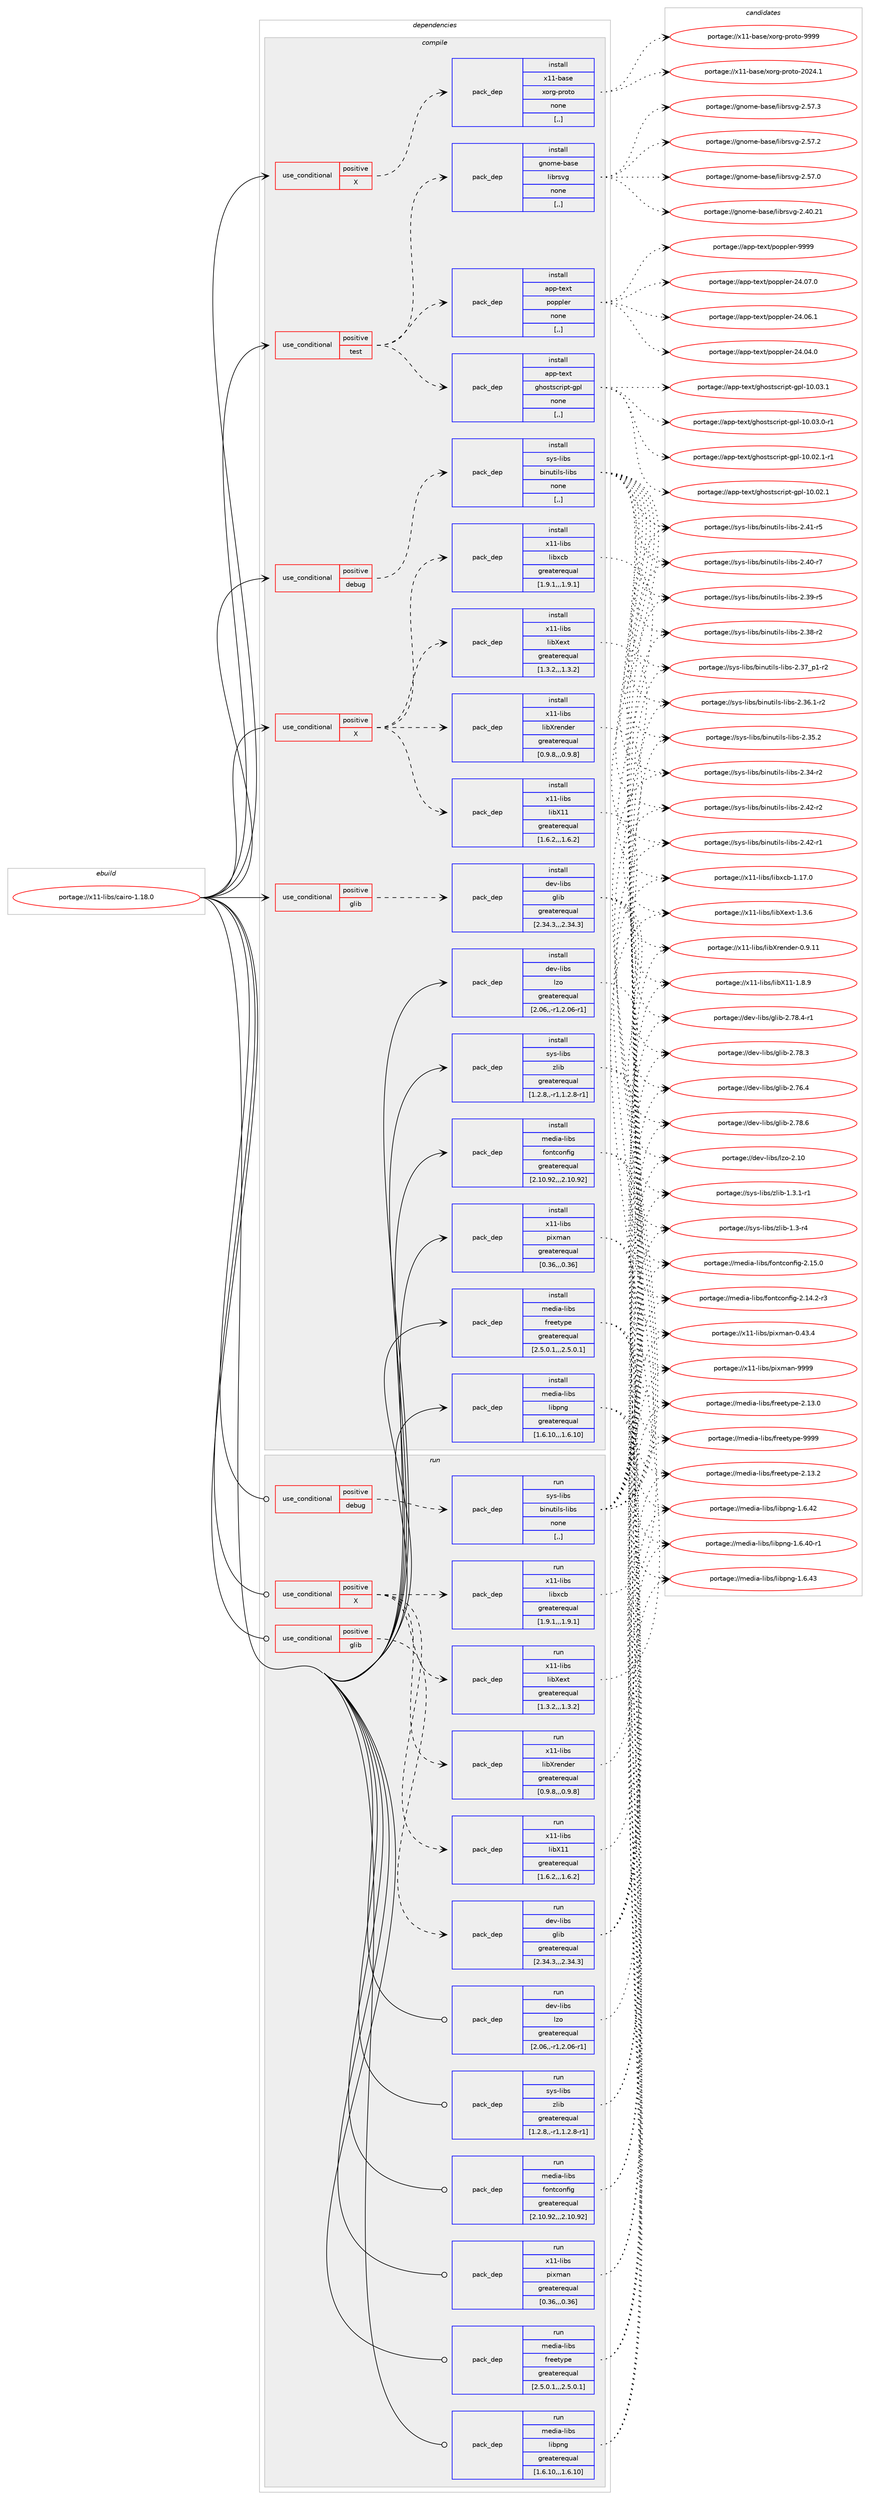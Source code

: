 digraph prolog {

# *************
# Graph options
# *************

newrank=true;
concentrate=true;
compound=true;
graph [rankdir=LR,fontname=Helvetica,fontsize=10,ranksep=1.5];#, ranksep=2.5, nodesep=0.2];
edge  [arrowhead=vee];
node  [fontname=Helvetica,fontsize=10];

# **********
# The ebuild
# **********

subgraph cluster_leftcol {
color=gray;
label=<<i>ebuild</i>>;
id [label="portage://x11-libs/cairo-1.18.0", color=red, width=4, href="../x11-libs/cairo-1.18.0.svg"];
}

# ****************
# The dependencies
# ****************

subgraph cluster_midcol {
color=gray;
label=<<i>dependencies</i>>;
subgraph cluster_compile {
fillcolor="#eeeeee";
style=filled;
label=<<i>compile</i>>;
subgraph cond120825 {
dependency454484 [label=<<TABLE BORDER="0" CELLBORDER="1" CELLSPACING="0" CELLPADDING="4"><TR><TD ROWSPAN="3" CELLPADDING="10">use_conditional</TD></TR><TR><TD>positive</TD></TR><TR><TD>X</TD></TR></TABLE>>, shape=none, color=red];
subgraph pack330293 {
dependency454485 [label=<<TABLE BORDER="0" CELLBORDER="1" CELLSPACING="0" CELLPADDING="4" WIDTH="220"><TR><TD ROWSPAN="6" CELLPADDING="30">pack_dep</TD></TR><TR><TD WIDTH="110">install</TD></TR><TR><TD>x11-base</TD></TR><TR><TD>xorg-proto</TD></TR><TR><TD>none</TD></TR><TR><TD>[,,]</TD></TR></TABLE>>, shape=none, color=blue];
}
dependency454484:e -> dependency454485:w [weight=20,style="dashed",arrowhead="vee"];
}
id:e -> dependency454484:w [weight=20,style="solid",arrowhead="vee"];
subgraph cond120826 {
dependency454486 [label=<<TABLE BORDER="0" CELLBORDER="1" CELLSPACING="0" CELLPADDING="4"><TR><TD ROWSPAN="3" CELLPADDING="10">use_conditional</TD></TR><TR><TD>positive</TD></TR><TR><TD>X</TD></TR></TABLE>>, shape=none, color=red];
subgraph pack330294 {
dependency454487 [label=<<TABLE BORDER="0" CELLBORDER="1" CELLSPACING="0" CELLPADDING="4" WIDTH="220"><TR><TD ROWSPAN="6" CELLPADDING="30">pack_dep</TD></TR><TR><TD WIDTH="110">install</TD></TR><TR><TD>x11-libs</TD></TR><TR><TD>libXrender</TD></TR><TR><TD>greaterequal</TD></TR><TR><TD>[0.9.8,,,0.9.8]</TD></TR></TABLE>>, shape=none, color=blue];
}
dependency454486:e -> dependency454487:w [weight=20,style="dashed",arrowhead="vee"];
subgraph pack330295 {
dependency454488 [label=<<TABLE BORDER="0" CELLBORDER="1" CELLSPACING="0" CELLPADDING="4" WIDTH="220"><TR><TD ROWSPAN="6" CELLPADDING="30">pack_dep</TD></TR><TR><TD WIDTH="110">install</TD></TR><TR><TD>x11-libs</TD></TR><TR><TD>libXext</TD></TR><TR><TD>greaterequal</TD></TR><TR><TD>[1.3.2,,,1.3.2]</TD></TR></TABLE>>, shape=none, color=blue];
}
dependency454486:e -> dependency454488:w [weight=20,style="dashed",arrowhead="vee"];
subgraph pack330296 {
dependency454489 [label=<<TABLE BORDER="0" CELLBORDER="1" CELLSPACING="0" CELLPADDING="4" WIDTH="220"><TR><TD ROWSPAN="6" CELLPADDING="30">pack_dep</TD></TR><TR><TD WIDTH="110">install</TD></TR><TR><TD>x11-libs</TD></TR><TR><TD>libX11</TD></TR><TR><TD>greaterequal</TD></TR><TR><TD>[1.6.2,,,1.6.2]</TD></TR></TABLE>>, shape=none, color=blue];
}
dependency454486:e -> dependency454489:w [weight=20,style="dashed",arrowhead="vee"];
subgraph pack330297 {
dependency454490 [label=<<TABLE BORDER="0" CELLBORDER="1" CELLSPACING="0" CELLPADDING="4" WIDTH="220"><TR><TD ROWSPAN="6" CELLPADDING="30">pack_dep</TD></TR><TR><TD WIDTH="110">install</TD></TR><TR><TD>x11-libs</TD></TR><TR><TD>libxcb</TD></TR><TR><TD>greaterequal</TD></TR><TR><TD>[1.9.1,,,1.9.1]</TD></TR></TABLE>>, shape=none, color=blue];
}
dependency454486:e -> dependency454490:w [weight=20,style="dashed",arrowhead="vee"];
}
id:e -> dependency454486:w [weight=20,style="solid",arrowhead="vee"];
subgraph cond120827 {
dependency454491 [label=<<TABLE BORDER="0" CELLBORDER="1" CELLSPACING="0" CELLPADDING="4"><TR><TD ROWSPAN="3" CELLPADDING="10">use_conditional</TD></TR><TR><TD>positive</TD></TR><TR><TD>debug</TD></TR></TABLE>>, shape=none, color=red];
subgraph pack330298 {
dependency454492 [label=<<TABLE BORDER="0" CELLBORDER="1" CELLSPACING="0" CELLPADDING="4" WIDTH="220"><TR><TD ROWSPAN="6" CELLPADDING="30">pack_dep</TD></TR><TR><TD WIDTH="110">install</TD></TR><TR><TD>sys-libs</TD></TR><TR><TD>binutils-libs</TD></TR><TR><TD>none</TD></TR><TR><TD>[,,]</TD></TR></TABLE>>, shape=none, color=blue];
}
dependency454491:e -> dependency454492:w [weight=20,style="dashed",arrowhead="vee"];
}
id:e -> dependency454491:w [weight=20,style="solid",arrowhead="vee"];
subgraph cond120828 {
dependency454493 [label=<<TABLE BORDER="0" CELLBORDER="1" CELLSPACING="0" CELLPADDING="4"><TR><TD ROWSPAN="3" CELLPADDING="10">use_conditional</TD></TR><TR><TD>positive</TD></TR><TR><TD>glib</TD></TR></TABLE>>, shape=none, color=red];
subgraph pack330299 {
dependency454494 [label=<<TABLE BORDER="0" CELLBORDER="1" CELLSPACING="0" CELLPADDING="4" WIDTH="220"><TR><TD ROWSPAN="6" CELLPADDING="30">pack_dep</TD></TR><TR><TD WIDTH="110">install</TD></TR><TR><TD>dev-libs</TD></TR><TR><TD>glib</TD></TR><TR><TD>greaterequal</TD></TR><TR><TD>[2.34.3,,,2.34.3]</TD></TR></TABLE>>, shape=none, color=blue];
}
dependency454493:e -> dependency454494:w [weight=20,style="dashed",arrowhead="vee"];
}
id:e -> dependency454493:w [weight=20,style="solid",arrowhead="vee"];
subgraph cond120829 {
dependency454495 [label=<<TABLE BORDER="0" CELLBORDER="1" CELLSPACING="0" CELLPADDING="4"><TR><TD ROWSPAN="3" CELLPADDING="10">use_conditional</TD></TR><TR><TD>positive</TD></TR><TR><TD>test</TD></TR></TABLE>>, shape=none, color=red];
subgraph pack330300 {
dependency454496 [label=<<TABLE BORDER="0" CELLBORDER="1" CELLSPACING="0" CELLPADDING="4" WIDTH="220"><TR><TD ROWSPAN="6" CELLPADDING="30">pack_dep</TD></TR><TR><TD WIDTH="110">install</TD></TR><TR><TD>app-text</TD></TR><TR><TD>ghostscript-gpl</TD></TR><TR><TD>none</TD></TR><TR><TD>[,,]</TD></TR></TABLE>>, shape=none, color=blue];
}
dependency454495:e -> dependency454496:w [weight=20,style="dashed",arrowhead="vee"];
subgraph pack330301 {
dependency454497 [label=<<TABLE BORDER="0" CELLBORDER="1" CELLSPACING="0" CELLPADDING="4" WIDTH="220"><TR><TD ROWSPAN="6" CELLPADDING="30">pack_dep</TD></TR><TR><TD WIDTH="110">install</TD></TR><TR><TD>app-text</TD></TR><TR><TD>poppler</TD></TR><TR><TD>none</TD></TR><TR><TD>[,,]</TD></TR></TABLE>>, shape=none, color=blue];
}
dependency454495:e -> dependency454497:w [weight=20,style="dashed",arrowhead="vee"];
subgraph pack330302 {
dependency454498 [label=<<TABLE BORDER="0" CELLBORDER="1" CELLSPACING="0" CELLPADDING="4" WIDTH="220"><TR><TD ROWSPAN="6" CELLPADDING="30">pack_dep</TD></TR><TR><TD WIDTH="110">install</TD></TR><TR><TD>gnome-base</TD></TR><TR><TD>librsvg</TD></TR><TR><TD>none</TD></TR><TR><TD>[,,]</TD></TR></TABLE>>, shape=none, color=blue];
}
dependency454495:e -> dependency454498:w [weight=20,style="dashed",arrowhead="vee"];
}
id:e -> dependency454495:w [weight=20,style="solid",arrowhead="vee"];
subgraph pack330303 {
dependency454499 [label=<<TABLE BORDER="0" CELLBORDER="1" CELLSPACING="0" CELLPADDING="4" WIDTH="220"><TR><TD ROWSPAN="6" CELLPADDING="30">pack_dep</TD></TR><TR><TD WIDTH="110">install</TD></TR><TR><TD>dev-libs</TD></TR><TR><TD>lzo</TD></TR><TR><TD>greaterequal</TD></TR><TR><TD>[2.06,,-r1,2.06-r1]</TD></TR></TABLE>>, shape=none, color=blue];
}
id:e -> dependency454499:w [weight=20,style="solid",arrowhead="vee"];
subgraph pack330304 {
dependency454500 [label=<<TABLE BORDER="0" CELLBORDER="1" CELLSPACING="0" CELLPADDING="4" WIDTH="220"><TR><TD ROWSPAN="6" CELLPADDING="30">pack_dep</TD></TR><TR><TD WIDTH="110">install</TD></TR><TR><TD>media-libs</TD></TR><TR><TD>fontconfig</TD></TR><TR><TD>greaterequal</TD></TR><TR><TD>[2.10.92,,,2.10.92]</TD></TR></TABLE>>, shape=none, color=blue];
}
id:e -> dependency454500:w [weight=20,style="solid",arrowhead="vee"];
subgraph pack330305 {
dependency454501 [label=<<TABLE BORDER="0" CELLBORDER="1" CELLSPACING="0" CELLPADDING="4" WIDTH="220"><TR><TD ROWSPAN="6" CELLPADDING="30">pack_dep</TD></TR><TR><TD WIDTH="110">install</TD></TR><TR><TD>media-libs</TD></TR><TR><TD>freetype</TD></TR><TR><TD>greaterequal</TD></TR><TR><TD>[2.5.0.1,,,2.5.0.1]</TD></TR></TABLE>>, shape=none, color=blue];
}
id:e -> dependency454501:w [weight=20,style="solid",arrowhead="vee"];
subgraph pack330306 {
dependency454502 [label=<<TABLE BORDER="0" CELLBORDER="1" CELLSPACING="0" CELLPADDING="4" WIDTH="220"><TR><TD ROWSPAN="6" CELLPADDING="30">pack_dep</TD></TR><TR><TD WIDTH="110">install</TD></TR><TR><TD>media-libs</TD></TR><TR><TD>libpng</TD></TR><TR><TD>greaterequal</TD></TR><TR><TD>[1.6.10,,,1.6.10]</TD></TR></TABLE>>, shape=none, color=blue];
}
id:e -> dependency454502:w [weight=20,style="solid",arrowhead="vee"];
subgraph pack330307 {
dependency454503 [label=<<TABLE BORDER="0" CELLBORDER="1" CELLSPACING="0" CELLPADDING="4" WIDTH="220"><TR><TD ROWSPAN="6" CELLPADDING="30">pack_dep</TD></TR><TR><TD WIDTH="110">install</TD></TR><TR><TD>sys-libs</TD></TR><TR><TD>zlib</TD></TR><TR><TD>greaterequal</TD></TR><TR><TD>[1.2.8,,-r1,1.2.8-r1]</TD></TR></TABLE>>, shape=none, color=blue];
}
id:e -> dependency454503:w [weight=20,style="solid",arrowhead="vee"];
subgraph pack330308 {
dependency454504 [label=<<TABLE BORDER="0" CELLBORDER="1" CELLSPACING="0" CELLPADDING="4" WIDTH="220"><TR><TD ROWSPAN="6" CELLPADDING="30">pack_dep</TD></TR><TR><TD WIDTH="110">install</TD></TR><TR><TD>x11-libs</TD></TR><TR><TD>pixman</TD></TR><TR><TD>greaterequal</TD></TR><TR><TD>[0.36,,,0.36]</TD></TR></TABLE>>, shape=none, color=blue];
}
id:e -> dependency454504:w [weight=20,style="solid",arrowhead="vee"];
}
subgraph cluster_compileandrun {
fillcolor="#eeeeee";
style=filled;
label=<<i>compile and run</i>>;
}
subgraph cluster_run {
fillcolor="#eeeeee";
style=filled;
label=<<i>run</i>>;
subgraph cond120830 {
dependency454505 [label=<<TABLE BORDER="0" CELLBORDER="1" CELLSPACING="0" CELLPADDING="4"><TR><TD ROWSPAN="3" CELLPADDING="10">use_conditional</TD></TR><TR><TD>positive</TD></TR><TR><TD>X</TD></TR></TABLE>>, shape=none, color=red];
subgraph pack330309 {
dependency454506 [label=<<TABLE BORDER="0" CELLBORDER="1" CELLSPACING="0" CELLPADDING="4" WIDTH="220"><TR><TD ROWSPAN="6" CELLPADDING="30">pack_dep</TD></TR><TR><TD WIDTH="110">run</TD></TR><TR><TD>x11-libs</TD></TR><TR><TD>libXrender</TD></TR><TR><TD>greaterequal</TD></TR><TR><TD>[0.9.8,,,0.9.8]</TD></TR></TABLE>>, shape=none, color=blue];
}
dependency454505:e -> dependency454506:w [weight=20,style="dashed",arrowhead="vee"];
subgraph pack330310 {
dependency454507 [label=<<TABLE BORDER="0" CELLBORDER="1" CELLSPACING="0" CELLPADDING="4" WIDTH="220"><TR><TD ROWSPAN="6" CELLPADDING="30">pack_dep</TD></TR><TR><TD WIDTH="110">run</TD></TR><TR><TD>x11-libs</TD></TR><TR><TD>libXext</TD></TR><TR><TD>greaterequal</TD></TR><TR><TD>[1.3.2,,,1.3.2]</TD></TR></TABLE>>, shape=none, color=blue];
}
dependency454505:e -> dependency454507:w [weight=20,style="dashed",arrowhead="vee"];
subgraph pack330311 {
dependency454508 [label=<<TABLE BORDER="0" CELLBORDER="1" CELLSPACING="0" CELLPADDING="4" WIDTH="220"><TR><TD ROWSPAN="6" CELLPADDING="30">pack_dep</TD></TR><TR><TD WIDTH="110">run</TD></TR><TR><TD>x11-libs</TD></TR><TR><TD>libX11</TD></TR><TR><TD>greaterequal</TD></TR><TR><TD>[1.6.2,,,1.6.2]</TD></TR></TABLE>>, shape=none, color=blue];
}
dependency454505:e -> dependency454508:w [weight=20,style="dashed",arrowhead="vee"];
subgraph pack330312 {
dependency454509 [label=<<TABLE BORDER="0" CELLBORDER="1" CELLSPACING="0" CELLPADDING="4" WIDTH="220"><TR><TD ROWSPAN="6" CELLPADDING="30">pack_dep</TD></TR><TR><TD WIDTH="110">run</TD></TR><TR><TD>x11-libs</TD></TR><TR><TD>libxcb</TD></TR><TR><TD>greaterequal</TD></TR><TR><TD>[1.9.1,,,1.9.1]</TD></TR></TABLE>>, shape=none, color=blue];
}
dependency454505:e -> dependency454509:w [weight=20,style="dashed",arrowhead="vee"];
}
id:e -> dependency454505:w [weight=20,style="solid",arrowhead="odot"];
subgraph cond120831 {
dependency454510 [label=<<TABLE BORDER="0" CELLBORDER="1" CELLSPACING="0" CELLPADDING="4"><TR><TD ROWSPAN="3" CELLPADDING="10">use_conditional</TD></TR><TR><TD>positive</TD></TR><TR><TD>debug</TD></TR></TABLE>>, shape=none, color=red];
subgraph pack330313 {
dependency454511 [label=<<TABLE BORDER="0" CELLBORDER="1" CELLSPACING="0" CELLPADDING="4" WIDTH="220"><TR><TD ROWSPAN="6" CELLPADDING="30">pack_dep</TD></TR><TR><TD WIDTH="110">run</TD></TR><TR><TD>sys-libs</TD></TR><TR><TD>binutils-libs</TD></TR><TR><TD>none</TD></TR><TR><TD>[,,]</TD></TR></TABLE>>, shape=none, color=blue];
}
dependency454510:e -> dependency454511:w [weight=20,style="dashed",arrowhead="vee"];
}
id:e -> dependency454510:w [weight=20,style="solid",arrowhead="odot"];
subgraph cond120832 {
dependency454512 [label=<<TABLE BORDER="0" CELLBORDER="1" CELLSPACING="0" CELLPADDING="4"><TR><TD ROWSPAN="3" CELLPADDING="10">use_conditional</TD></TR><TR><TD>positive</TD></TR><TR><TD>glib</TD></TR></TABLE>>, shape=none, color=red];
subgraph pack330314 {
dependency454513 [label=<<TABLE BORDER="0" CELLBORDER="1" CELLSPACING="0" CELLPADDING="4" WIDTH="220"><TR><TD ROWSPAN="6" CELLPADDING="30">pack_dep</TD></TR><TR><TD WIDTH="110">run</TD></TR><TR><TD>dev-libs</TD></TR><TR><TD>glib</TD></TR><TR><TD>greaterequal</TD></TR><TR><TD>[2.34.3,,,2.34.3]</TD></TR></TABLE>>, shape=none, color=blue];
}
dependency454512:e -> dependency454513:w [weight=20,style="dashed",arrowhead="vee"];
}
id:e -> dependency454512:w [weight=20,style="solid",arrowhead="odot"];
subgraph pack330315 {
dependency454514 [label=<<TABLE BORDER="0" CELLBORDER="1" CELLSPACING="0" CELLPADDING="4" WIDTH="220"><TR><TD ROWSPAN="6" CELLPADDING="30">pack_dep</TD></TR><TR><TD WIDTH="110">run</TD></TR><TR><TD>dev-libs</TD></TR><TR><TD>lzo</TD></TR><TR><TD>greaterequal</TD></TR><TR><TD>[2.06,,-r1,2.06-r1]</TD></TR></TABLE>>, shape=none, color=blue];
}
id:e -> dependency454514:w [weight=20,style="solid",arrowhead="odot"];
subgraph pack330316 {
dependency454515 [label=<<TABLE BORDER="0" CELLBORDER="1" CELLSPACING="0" CELLPADDING="4" WIDTH="220"><TR><TD ROWSPAN="6" CELLPADDING="30">pack_dep</TD></TR><TR><TD WIDTH="110">run</TD></TR><TR><TD>media-libs</TD></TR><TR><TD>fontconfig</TD></TR><TR><TD>greaterequal</TD></TR><TR><TD>[2.10.92,,,2.10.92]</TD></TR></TABLE>>, shape=none, color=blue];
}
id:e -> dependency454515:w [weight=20,style="solid",arrowhead="odot"];
subgraph pack330317 {
dependency454516 [label=<<TABLE BORDER="0" CELLBORDER="1" CELLSPACING="0" CELLPADDING="4" WIDTH="220"><TR><TD ROWSPAN="6" CELLPADDING="30">pack_dep</TD></TR><TR><TD WIDTH="110">run</TD></TR><TR><TD>media-libs</TD></TR><TR><TD>freetype</TD></TR><TR><TD>greaterequal</TD></TR><TR><TD>[2.5.0.1,,,2.5.0.1]</TD></TR></TABLE>>, shape=none, color=blue];
}
id:e -> dependency454516:w [weight=20,style="solid",arrowhead="odot"];
subgraph pack330318 {
dependency454517 [label=<<TABLE BORDER="0" CELLBORDER="1" CELLSPACING="0" CELLPADDING="4" WIDTH="220"><TR><TD ROWSPAN="6" CELLPADDING="30">pack_dep</TD></TR><TR><TD WIDTH="110">run</TD></TR><TR><TD>media-libs</TD></TR><TR><TD>libpng</TD></TR><TR><TD>greaterequal</TD></TR><TR><TD>[1.6.10,,,1.6.10]</TD></TR></TABLE>>, shape=none, color=blue];
}
id:e -> dependency454517:w [weight=20,style="solid",arrowhead="odot"];
subgraph pack330319 {
dependency454518 [label=<<TABLE BORDER="0" CELLBORDER="1" CELLSPACING="0" CELLPADDING="4" WIDTH="220"><TR><TD ROWSPAN="6" CELLPADDING="30">pack_dep</TD></TR><TR><TD WIDTH="110">run</TD></TR><TR><TD>sys-libs</TD></TR><TR><TD>zlib</TD></TR><TR><TD>greaterequal</TD></TR><TR><TD>[1.2.8,,-r1,1.2.8-r1]</TD></TR></TABLE>>, shape=none, color=blue];
}
id:e -> dependency454518:w [weight=20,style="solid",arrowhead="odot"];
subgraph pack330320 {
dependency454519 [label=<<TABLE BORDER="0" CELLBORDER="1" CELLSPACING="0" CELLPADDING="4" WIDTH="220"><TR><TD ROWSPAN="6" CELLPADDING="30">pack_dep</TD></TR><TR><TD WIDTH="110">run</TD></TR><TR><TD>x11-libs</TD></TR><TR><TD>pixman</TD></TR><TR><TD>greaterequal</TD></TR><TR><TD>[0.36,,,0.36]</TD></TR></TABLE>>, shape=none, color=blue];
}
id:e -> dependency454519:w [weight=20,style="solid",arrowhead="odot"];
}
}

# **************
# The candidates
# **************

subgraph cluster_choices {
rank=same;
color=gray;
label=<<i>candidates</i>>;

subgraph choice330293 {
color=black;
nodesep=1;
choice120494945989711510147120111114103451121141111161114557575757 [label="portage://x11-base/xorg-proto-9999", color=red, width=4,href="../x11-base/xorg-proto-9999.svg"];
choice1204949459897115101471201111141034511211411111611145504850524649 [label="portage://x11-base/xorg-proto-2024.1", color=red, width=4,href="../x11-base/xorg-proto-2024.1.svg"];
dependency454485:e -> choice120494945989711510147120111114103451121141111161114557575757:w [style=dotted,weight="100"];
dependency454485:e -> choice1204949459897115101471201111141034511211411111611145504850524649:w [style=dotted,weight="100"];
}
subgraph choice330294 {
color=black;
nodesep=1;
choice1204949451081059811547108105988811410111010010111445484657464949 [label="portage://x11-libs/libXrender-0.9.11", color=red, width=4,href="../x11-libs/libXrender-0.9.11.svg"];
dependency454487:e -> choice1204949451081059811547108105988811410111010010111445484657464949:w [style=dotted,weight="100"];
}
subgraph choice330295 {
color=black;
nodesep=1;
choice12049494510810598115471081059888101120116454946514654 [label="portage://x11-libs/libXext-1.3.6", color=red, width=4,href="../x11-libs/libXext-1.3.6.svg"];
dependency454488:e -> choice12049494510810598115471081059888101120116454946514654:w [style=dotted,weight="100"];
}
subgraph choice330296 {
color=black;
nodesep=1;
choice120494945108105981154710810598884949454946564657 [label="portage://x11-libs/libX11-1.8.9", color=red, width=4,href="../x11-libs/libX11-1.8.9.svg"];
dependency454489:e -> choice120494945108105981154710810598884949454946564657:w [style=dotted,weight="100"];
}
subgraph choice330297 {
color=black;
nodesep=1;
choice120494945108105981154710810598120999845494649554648 [label="portage://x11-libs/libxcb-1.17.0", color=red, width=4,href="../x11-libs/libxcb-1.17.0.svg"];
dependency454490:e -> choice120494945108105981154710810598120999845494649554648:w [style=dotted,weight="100"];
}
subgraph choice330298 {
color=black;
nodesep=1;
choice11512111545108105981154798105110117116105108115451081059811545504652504511450 [label="portage://sys-libs/binutils-libs-2.42-r2", color=red, width=4,href="../sys-libs/binutils-libs-2.42-r2.svg"];
choice11512111545108105981154798105110117116105108115451081059811545504652504511449 [label="portage://sys-libs/binutils-libs-2.42-r1", color=red, width=4,href="../sys-libs/binutils-libs-2.42-r1.svg"];
choice11512111545108105981154798105110117116105108115451081059811545504652494511453 [label="portage://sys-libs/binutils-libs-2.41-r5", color=red, width=4,href="../sys-libs/binutils-libs-2.41-r5.svg"];
choice11512111545108105981154798105110117116105108115451081059811545504652484511455 [label="portage://sys-libs/binutils-libs-2.40-r7", color=red, width=4,href="../sys-libs/binutils-libs-2.40-r7.svg"];
choice11512111545108105981154798105110117116105108115451081059811545504651574511453 [label="portage://sys-libs/binutils-libs-2.39-r5", color=red, width=4,href="../sys-libs/binutils-libs-2.39-r5.svg"];
choice11512111545108105981154798105110117116105108115451081059811545504651564511450 [label="portage://sys-libs/binutils-libs-2.38-r2", color=red, width=4,href="../sys-libs/binutils-libs-2.38-r2.svg"];
choice115121115451081059811547981051101171161051081154510810598115455046515595112494511450 [label="portage://sys-libs/binutils-libs-2.37_p1-r2", color=red, width=4,href="../sys-libs/binutils-libs-2.37_p1-r2.svg"];
choice115121115451081059811547981051101171161051081154510810598115455046515446494511450 [label="portage://sys-libs/binutils-libs-2.36.1-r2", color=red, width=4,href="../sys-libs/binutils-libs-2.36.1-r2.svg"];
choice11512111545108105981154798105110117116105108115451081059811545504651534650 [label="portage://sys-libs/binutils-libs-2.35.2", color=red, width=4,href="../sys-libs/binutils-libs-2.35.2.svg"];
choice11512111545108105981154798105110117116105108115451081059811545504651524511450 [label="portage://sys-libs/binutils-libs-2.34-r2", color=red, width=4,href="../sys-libs/binutils-libs-2.34-r2.svg"];
dependency454492:e -> choice11512111545108105981154798105110117116105108115451081059811545504652504511450:w [style=dotted,weight="100"];
dependency454492:e -> choice11512111545108105981154798105110117116105108115451081059811545504652504511449:w [style=dotted,weight="100"];
dependency454492:e -> choice11512111545108105981154798105110117116105108115451081059811545504652494511453:w [style=dotted,weight="100"];
dependency454492:e -> choice11512111545108105981154798105110117116105108115451081059811545504652484511455:w [style=dotted,weight="100"];
dependency454492:e -> choice11512111545108105981154798105110117116105108115451081059811545504651574511453:w [style=dotted,weight="100"];
dependency454492:e -> choice11512111545108105981154798105110117116105108115451081059811545504651564511450:w [style=dotted,weight="100"];
dependency454492:e -> choice115121115451081059811547981051101171161051081154510810598115455046515595112494511450:w [style=dotted,weight="100"];
dependency454492:e -> choice115121115451081059811547981051101171161051081154510810598115455046515446494511450:w [style=dotted,weight="100"];
dependency454492:e -> choice11512111545108105981154798105110117116105108115451081059811545504651534650:w [style=dotted,weight="100"];
dependency454492:e -> choice11512111545108105981154798105110117116105108115451081059811545504651524511450:w [style=dotted,weight="100"];
}
subgraph choice330299 {
color=black;
nodesep=1;
choice1001011184510810598115471031081059845504655564654 [label="portage://dev-libs/glib-2.78.6", color=red, width=4,href="../dev-libs/glib-2.78.6.svg"];
choice10010111845108105981154710310810598455046555646524511449 [label="portage://dev-libs/glib-2.78.4-r1", color=red, width=4,href="../dev-libs/glib-2.78.4-r1.svg"];
choice1001011184510810598115471031081059845504655564651 [label="portage://dev-libs/glib-2.78.3", color=red, width=4,href="../dev-libs/glib-2.78.3.svg"];
choice1001011184510810598115471031081059845504655544652 [label="portage://dev-libs/glib-2.76.4", color=red, width=4,href="../dev-libs/glib-2.76.4.svg"];
dependency454494:e -> choice1001011184510810598115471031081059845504655564654:w [style=dotted,weight="100"];
dependency454494:e -> choice10010111845108105981154710310810598455046555646524511449:w [style=dotted,weight="100"];
dependency454494:e -> choice1001011184510810598115471031081059845504655564651:w [style=dotted,weight="100"];
dependency454494:e -> choice1001011184510810598115471031081059845504655544652:w [style=dotted,weight="100"];
}
subgraph choice330300 {
color=black;
nodesep=1;
choice97112112451161011201164710310411111511611599114105112116451031121084549484648514649 [label="portage://app-text/ghostscript-gpl-10.03.1", color=red, width=4,href="../app-text/ghostscript-gpl-10.03.1.svg"];
choice971121124511610112011647103104111115116115991141051121164510311210845494846485146484511449 [label="portage://app-text/ghostscript-gpl-10.03.0-r1", color=red, width=4,href="../app-text/ghostscript-gpl-10.03.0-r1.svg"];
choice971121124511610112011647103104111115116115991141051121164510311210845494846485046494511449 [label="portage://app-text/ghostscript-gpl-10.02.1-r1", color=red, width=4,href="../app-text/ghostscript-gpl-10.02.1-r1.svg"];
choice97112112451161011201164710310411111511611599114105112116451031121084549484648504649 [label="portage://app-text/ghostscript-gpl-10.02.1", color=red, width=4,href="../app-text/ghostscript-gpl-10.02.1.svg"];
dependency454496:e -> choice97112112451161011201164710310411111511611599114105112116451031121084549484648514649:w [style=dotted,weight="100"];
dependency454496:e -> choice971121124511610112011647103104111115116115991141051121164510311210845494846485146484511449:w [style=dotted,weight="100"];
dependency454496:e -> choice971121124511610112011647103104111115116115991141051121164510311210845494846485046494511449:w [style=dotted,weight="100"];
dependency454496:e -> choice97112112451161011201164710310411111511611599114105112116451031121084549484648504649:w [style=dotted,weight="100"];
}
subgraph choice330301 {
color=black;
nodesep=1;
choice9711211245116101120116471121111121121081011144557575757 [label="portage://app-text/poppler-9999", color=red, width=4,href="../app-text/poppler-9999.svg"];
choice9711211245116101120116471121111121121081011144550524648554648 [label="portage://app-text/poppler-24.07.0", color=red, width=4,href="../app-text/poppler-24.07.0.svg"];
choice9711211245116101120116471121111121121081011144550524648544649 [label="portage://app-text/poppler-24.06.1", color=red, width=4,href="../app-text/poppler-24.06.1.svg"];
choice9711211245116101120116471121111121121081011144550524648524648 [label="portage://app-text/poppler-24.04.0", color=red, width=4,href="../app-text/poppler-24.04.0.svg"];
dependency454497:e -> choice9711211245116101120116471121111121121081011144557575757:w [style=dotted,weight="100"];
dependency454497:e -> choice9711211245116101120116471121111121121081011144550524648554648:w [style=dotted,weight="100"];
dependency454497:e -> choice9711211245116101120116471121111121121081011144550524648544649:w [style=dotted,weight="100"];
dependency454497:e -> choice9711211245116101120116471121111121121081011144550524648524648:w [style=dotted,weight="100"];
}
subgraph choice330302 {
color=black;
nodesep=1;
choice103110111109101459897115101471081059811411511810345504653554651 [label="portage://gnome-base/librsvg-2.57.3", color=red, width=4,href="../gnome-base/librsvg-2.57.3.svg"];
choice103110111109101459897115101471081059811411511810345504653554650 [label="portage://gnome-base/librsvg-2.57.2", color=red, width=4,href="../gnome-base/librsvg-2.57.2.svg"];
choice103110111109101459897115101471081059811411511810345504653554648 [label="portage://gnome-base/librsvg-2.57.0", color=red, width=4,href="../gnome-base/librsvg-2.57.0.svg"];
choice10311011110910145989711510147108105981141151181034550465248465049 [label="portage://gnome-base/librsvg-2.40.21", color=red, width=4,href="../gnome-base/librsvg-2.40.21.svg"];
dependency454498:e -> choice103110111109101459897115101471081059811411511810345504653554651:w [style=dotted,weight="100"];
dependency454498:e -> choice103110111109101459897115101471081059811411511810345504653554650:w [style=dotted,weight="100"];
dependency454498:e -> choice103110111109101459897115101471081059811411511810345504653554648:w [style=dotted,weight="100"];
dependency454498:e -> choice10311011110910145989711510147108105981141151181034550465248465049:w [style=dotted,weight="100"];
}
subgraph choice330303 {
color=black;
nodesep=1;
choice1001011184510810598115471081221114550464948 [label="portage://dev-libs/lzo-2.10", color=red, width=4,href="../dev-libs/lzo-2.10.svg"];
dependency454499:e -> choice1001011184510810598115471081221114550464948:w [style=dotted,weight="100"];
}
subgraph choice330304 {
color=black;
nodesep=1;
choice109101100105974510810598115471021111101169911111010210510345504649534648 [label="portage://media-libs/fontconfig-2.15.0", color=red, width=4,href="../media-libs/fontconfig-2.15.0.svg"];
choice1091011001059745108105981154710211111011699111110102105103455046495246504511451 [label="portage://media-libs/fontconfig-2.14.2-r3", color=red, width=4,href="../media-libs/fontconfig-2.14.2-r3.svg"];
dependency454500:e -> choice109101100105974510810598115471021111101169911111010210510345504649534648:w [style=dotted,weight="100"];
dependency454500:e -> choice1091011001059745108105981154710211111011699111110102105103455046495246504511451:w [style=dotted,weight="100"];
}
subgraph choice330305 {
color=black;
nodesep=1;
choice109101100105974510810598115471021141011011161211121014557575757 [label="portage://media-libs/freetype-9999", color=red, width=4,href="../media-libs/freetype-9999.svg"];
choice1091011001059745108105981154710211410110111612111210145504649514650 [label="portage://media-libs/freetype-2.13.2", color=red, width=4,href="../media-libs/freetype-2.13.2.svg"];
choice1091011001059745108105981154710211410110111612111210145504649514648 [label="portage://media-libs/freetype-2.13.0", color=red, width=4,href="../media-libs/freetype-2.13.0.svg"];
dependency454501:e -> choice109101100105974510810598115471021141011011161211121014557575757:w [style=dotted,weight="100"];
dependency454501:e -> choice1091011001059745108105981154710211410110111612111210145504649514650:w [style=dotted,weight="100"];
dependency454501:e -> choice1091011001059745108105981154710211410110111612111210145504649514648:w [style=dotted,weight="100"];
}
subgraph choice330306 {
color=black;
nodesep=1;
choice109101100105974510810598115471081059811211010345494654465251 [label="portage://media-libs/libpng-1.6.43", color=red, width=4,href="../media-libs/libpng-1.6.43.svg"];
choice109101100105974510810598115471081059811211010345494654465250 [label="portage://media-libs/libpng-1.6.42", color=red, width=4,href="../media-libs/libpng-1.6.42.svg"];
choice1091011001059745108105981154710810598112110103454946544652484511449 [label="portage://media-libs/libpng-1.6.40-r1", color=red, width=4,href="../media-libs/libpng-1.6.40-r1.svg"];
dependency454502:e -> choice109101100105974510810598115471081059811211010345494654465251:w [style=dotted,weight="100"];
dependency454502:e -> choice109101100105974510810598115471081059811211010345494654465250:w [style=dotted,weight="100"];
dependency454502:e -> choice1091011001059745108105981154710810598112110103454946544652484511449:w [style=dotted,weight="100"];
}
subgraph choice330307 {
color=black;
nodesep=1;
choice115121115451081059811547122108105984549465146494511449 [label="portage://sys-libs/zlib-1.3.1-r1", color=red, width=4,href="../sys-libs/zlib-1.3.1-r1.svg"];
choice11512111545108105981154712210810598454946514511452 [label="portage://sys-libs/zlib-1.3-r4", color=red, width=4,href="../sys-libs/zlib-1.3-r4.svg"];
dependency454503:e -> choice115121115451081059811547122108105984549465146494511449:w [style=dotted,weight="100"];
dependency454503:e -> choice11512111545108105981154712210810598454946514511452:w [style=dotted,weight="100"];
}
subgraph choice330308 {
color=black;
nodesep=1;
choice1204949451081059811547112105120109971104557575757 [label="portage://x11-libs/pixman-9999", color=red, width=4,href="../x11-libs/pixman-9999.svg"];
choice12049494510810598115471121051201099711045484652514652 [label="portage://x11-libs/pixman-0.43.4", color=red, width=4,href="../x11-libs/pixman-0.43.4.svg"];
dependency454504:e -> choice1204949451081059811547112105120109971104557575757:w [style=dotted,weight="100"];
dependency454504:e -> choice12049494510810598115471121051201099711045484652514652:w [style=dotted,weight="100"];
}
subgraph choice330309 {
color=black;
nodesep=1;
choice1204949451081059811547108105988811410111010010111445484657464949 [label="portage://x11-libs/libXrender-0.9.11", color=red, width=4,href="../x11-libs/libXrender-0.9.11.svg"];
dependency454506:e -> choice1204949451081059811547108105988811410111010010111445484657464949:w [style=dotted,weight="100"];
}
subgraph choice330310 {
color=black;
nodesep=1;
choice12049494510810598115471081059888101120116454946514654 [label="portage://x11-libs/libXext-1.3.6", color=red, width=4,href="../x11-libs/libXext-1.3.6.svg"];
dependency454507:e -> choice12049494510810598115471081059888101120116454946514654:w [style=dotted,weight="100"];
}
subgraph choice330311 {
color=black;
nodesep=1;
choice120494945108105981154710810598884949454946564657 [label="portage://x11-libs/libX11-1.8.9", color=red, width=4,href="../x11-libs/libX11-1.8.9.svg"];
dependency454508:e -> choice120494945108105981154710810598884949454946564657:w [style=dotted,weight="100"];
}
subgraph choice330312 {
color=black;
nodesep=1;
choice120494945108105981154710810598120999845494649554648 [label="portage://x11-libs/libxcb-1.17.0", color=red, width=4,href="../x11-libs/libxcb-1.17.0.svg"];
dependency454509:e -> choice120494945108105981154710810598120999845494649554648:w [style=dotted,weight="100"];
}
subgraph choice330313 {
color=black;
nodesep=1;
choice11512111545108105981154798105110117116105108115451081059811545504652504511450 [label="portage://sys-libs/binutils-libs-2.42-r2", color=red, width=4,href="../sys-libs/binutils-libs-2.42-r2.svg"];
choice11512111545108105981154798105110117116105108115451081059811545504652504511449 [label="portage://sys-libs/binutils-libs-2.42-r1", color=red, width=4,href="../sys-libs/binutils-libs-2.42-r1.svg"];
choice11512111545108105981154798105110117116105108115451081059811545504652494511453 [label="portage://sys-libs/binutils-libs-2.41-r5", color=red, width=4,href="../sys-libs/binutils-libs-2.41-r5.svg"];
choice11512111545108105981154798105110117116105108115451081059811545504652484511455 [label="portage://sys-libs/binutils-libs-2.40-r7", color=red, width=4,href="../sys-libs/binutils-libs-2.40-r7.svg"];
choice11512111545108105981154798105110117116105108115451081059811545504651574511453 [label="portage://sys-libs/binutils-libs-2.39-r5", color=red, width=4,href="../sys-libs/binutils-libs-2.39-r5.svg"];
choice11512111545108105981154798105110117116105108115451081059811545504651564511450 [label="portage://sys-libs/binutils-libs-2.38-r2", color=red, width=4,href="../sys-libs/binutils-libs-2.38-r2.svg"];
choice115121115451081059811547981051101171161051081154510810598115455046515595112494511450 [label="portage://sys-libs/binutils-libs-2.37_p1-r2", color=red, width=4,href="../sys-libs/binutils-libs-2.37_p1-r2.svg"];
choice115121115451081059811547981051101171161051081154510810598115455046515446494511450 [label="portage://sys-libs/binutils-libs-2.36.1-r2", color=red, width=4,href="../sys-libs/binutils-libs-2.36.1-r2.svg"];
choice11512111545108105981154798105110117116105108115451081059811545504651534650 [label="portage://sys-libs/binutils-libs-2.35.2", color=red, width=4,href="../sys-libs/binutils-libs-2.35.2.svg"];
choice11512111545108105981154798105110117116105108115451081059811545504651524511450 [label="portage://sys-libs/binutils-libs-2.34-r2", color=red, width=4,href="../sys-libs/binutils-libs-2.34-r2.svg"];
dependency454511:e -> choice11512111545108105981154798105110117116105108115451081059811545504652504511450:w [style=dotted,weight="100"];
dependency454511:e -> choice11512111545108105981154798105110117116105108115451081059811545504652504511449:w [style=dotted,weight="100"];
dependency454511:e -> choice11512111545108105981154798105110117116105108115451081059811545504652494511453:w [style=dotted,weight="100"];
dependency454511:e -> choice11512111545108105981154798105110117116105108115451081059811545504652484511455:w [style=dotted,weight="100"];
dependency454511:e -> choice11512111545108105981154798105110117116105108115451081059811545504651574511453:w [style=dotted,weight="100"];
dependency454511:e -> choice11512111545108105981154798105110117116105108115451081059811545504651564511450:w [style=dotted,weight="100"];
dependency454511:e -> choice115121115451081059811547981051101171161051081154510810598115455046515595112494511450:w [style=dotted,weight="100"];
dependency454511:e -> choice115121115451081059811547981051101171161051081154510810598115455046515446494511450:w [style=dotted,weight="100"];
dependency454511:e -> choice11512111545108105981154798105110117116105108115451081059811545504651534650:w [style=dotted,weight="100"];
dependency454511:e -> choice11512111545108105981154798105110117116105108115451081059811545504651524511450:w [style=dotted,weight="100"];
}
subgraph choice330314 {
color=black;
nodesep=1;
choice1001011184510810598115471031081059845504655564654 [label="portage://dev-libs/glib-2.78.6", color=red, width=4,href="../dev-libs/glib-2.78.6.svg"];
choice10010111845108105981154710310810598455046555646524511449 [label="portage://dev-libs/glib-2.78.4-r1", color=red, width=4,href="../dev-libs/glib-2.78.4-r1.svg"];
choice1001011184510810598115471031081059845504655564651 [label="portage://dev-libs/glib-2.78.3", color=red, width=4,href="../dev-libs/glib-2.78.3.svg"];
choice1001011184510810598115471031081059845504655544652 [label="portage://dev-libs/glib-2.76.4", color=red, width=4,href="../dev-libs/glib-2.76.4.svg"];
dependency454513:e -> choice1001011184510810598115471031081059845504655564654:w [style=dotted,weight="100"];
dependency454513:e -> choice10010111845108105981154710310810598455046555646524511449:w [style=dotted,weight="100"];
dependency454513:e -> choice1001011184510810598115471031081059845504655564651:w [style=dotted,weight="100"];
dependency454513:e -> choice1001011184510810598115471031081059845504655544652:w [style=dotted,weight="100"];
}
subgraph choice330315 {
color=black;
nodesep=1;
choice1001011184510810598115471081221114550464948 [label="portage://dev-libs/lzo-2.10", color=red, width=4,href="../dev-libs/lzo-2.10.svg"];
dependency454514:e -> choice1001011184510810598115471081221114550464948:w [style=dotted,weight="100"];
}
subgraph choice330316 {
color=black;
nodesep=1;
choice109101100105974510810598115471021111101169911111010210510345504649534648 [label="portage://media-libs/fontconfig-2.15.0", color=red, width=4,href="../media-libs/fontconfig-2.15.0.svg"];
choice1091011001059745108105981154710211111011699111110102105103455046495246504511451 [label="portage://media-libs/fontconfig-2.14.2-r3", color=red, width=4,href="../media-libs/fontconfig-2.14.2-r3.svg"];
dependency454515:e -> choice109101100105974510810598115471021111101169911111010210510345504649534648:w [style=dotted,weight="100"];
dependency454515:e -> choice1091011001059745108105981154710211111011699111110102105103455046495246504511451:w [style=dotted,weight="100"];
}
subgraph choice330317 {
color=black;
nodesep=1;
choice109101100105974510810598115471021141011011161211121014557575757 [label="portage://media-libs/freetype-9999", color=red, width=4,href="../media-libs/freetype-9999.svg"];
choice1091011001059745108105981154710211410110111612111210145504649514650 [label="portage://media-libs/freetype-2.13.2", color=red, width=4,href="../media-libs/freetype-2.13.2.svg"];
choice1091011001059745108105981154710211410110111612111210145504649514648 [label="portage://media-libs/freetype-2.13.0", color=red, width=4,href="../media-libs/freetype-2.13.0.svg"];
dependency454516:e -> choice109101100105974510810598115471021141011011161211121014557575757:w [style=dotted,weight="100"];
dependency454516:e -> choice1091011001059745108105981154710211410110111612111210145504649514650:w [style=dotted,weight="100"];
dependency454516:e -> choice1091011001059745108105981154710211410110111612111210145504649514648:w [style=dotted,weight="100"];
}
subgraph choice330318 {
color=black;
nodesep=1;
choice109101100105974510810598115471081059811211010345494654465251 [label="portage://media-libs/libpng-1.6.43", color=red, width=4,href="../media-libs/libpng-1.6.43.svg"];
choice109101100105974510810598115471081059811211010345494654465250 [label="portage://media-libs/libpng-1.6.42", color=red, width=4,href="../media-libs/libpng-1.6.42.svg"];
choice1091011001059745108105981154710810598112110103454946544652484511449 [label="portage://media-libs/libpng-1.6.40-r1", color=red, width=4,href="../media-libs/libpng-1.6.40-r1.svg"];
dependency454517:e -> choice109101100105974510810598115471081059811211010345494654465251:w [style=dotted,weight="100"];
dependency454517:e -> choice109101100105974510810598115471081059811211010345494654465250:w [style=dotted,weight="100"];
dependency454517:e -> choice1091011001059745108105981154710810598112110103454946544652484511449:w [style=dotted,weight="100"];
}
subgraph choice330319 {
color=black;
nodesep=1;
choice115121115451081059811547122108105984549465146494511449 [label="portage://sys-libs/zlib-1.3.1-r1", color=red, width=4,href="../sys-libs/zlib-1.3.1-r1.svg"];
choice11512111545108105981154712210810598454946514511452 [label="portage://sys-libs/zlib-1.3-r4", color=red, width=4,href="../sys-libs/zlib-1.3-r4.svg"];
dependency454518:e -> choice115121115451081059811547122108105984549465146494511449:w [style=dotted,weight="100"];
dependency454518:e -> choice11512111545108105981154712210810598454946514511452:w [style=dotted,weight="100"];
}
subgraph choice330320 {
color=black;
nodesep=1;
choice1204949451081059811547112105120109971104557575757 [label="portage://x11-libs/pixman-9999", color=red, width=4,href="../x11-libs/pixman-9999.svg"];
choice12049494510810598115471121051201099711045484652514652 [label="portage://x11-libs/pixman-0.43.4", color=red, width=4,href="../x11-libs/pixman-0.43.4.svg"];
dependency454519:e -> choice1204949451081059811547112105120109971104557575757:w [style=dotted,weight="100"];
dependency454519:e -> choice12049494510810598115471121051201099711045484652514652:w [style=dotted,weight="100"];
}
}

}

